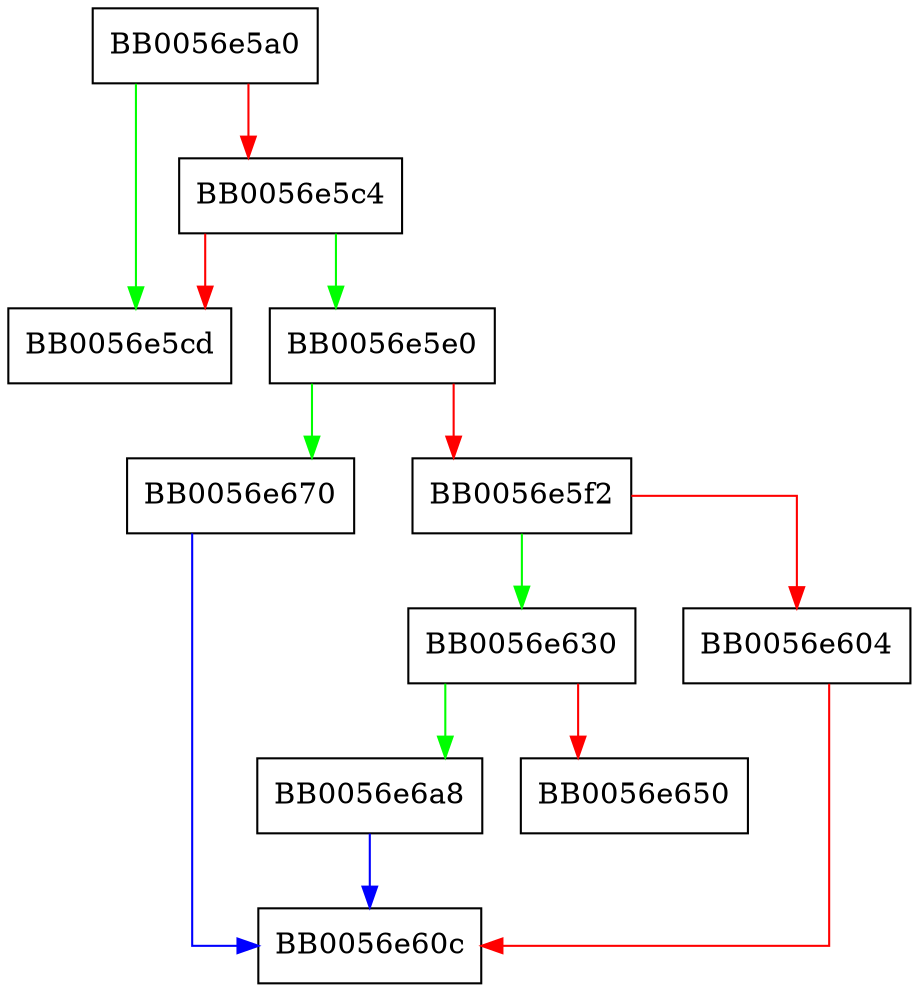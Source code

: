 digraph CMS_data_create_ex {
  node [shape="box"];
  graph [splines=ortho];
  BB0056e5a0 -> BB0056e5cd [color="green"];
  BB0056e5a0 -> BB0056e5c4 [color="red"];
  BB0056e5c4 -> BB0056e5e0 [color="green"];
  BB0056e5c4 -> BB0056e5cd [color="red"];
  BB0056e5e0 -> BB0056e670 [color="green"];
  BB0056e5e0 -> BB0056e5f2 [color="red"];
  BB0056e5f2 -> BB0056e630 [color="green"];
  BB0056e5f2 -> BB0056e604 [color="red"];
  BB0056e604 -> BB0056e60c [color="red"];
  BB0056e630 -> BB0056e6a8 [color="green"];
  BB0056e630 -> BB0056e650 [color="red"];
  BB0056e670 -> BB0056e60c [color="blue"];
  BB0056e6a8 -> BB0056e60c [color="blue"];
}
